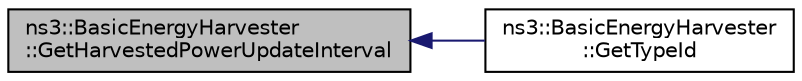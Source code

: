 digraph "ns3::BasicEnergyHarvester::GetHarvestedPowerUpdateInterval"
{
  edge [fontname="Helvetica",fontsize="10",labelfontname="Helvetica",labelfontsize="10"];
  node [fontname="Helvetica",fontsize="10",shape=record];
  rankdir="LR";
  Node1 [label="ns3::BasicEnergyHarvester\l::GetHarvestedPowerUpdateInterval",height=0.2,width=0.4,color="black", fillcolor="grey75", style="filled", fontcolor="black"];
  Node1 -> Node2 [dir="back",color="midnightblue",fontsize="10",style="solid"];
  Node2 [label="ns3::BasicEnergyHarvester\l::GetTypeId",height=0.2,width=0.4,color="black", fillcolor="white", style="filled",URL="$d5/df9/classns3_1_1BasicEnergyHarvester.html#accbef0a2e6ad0d9f721b449561ecfd14"];
}
